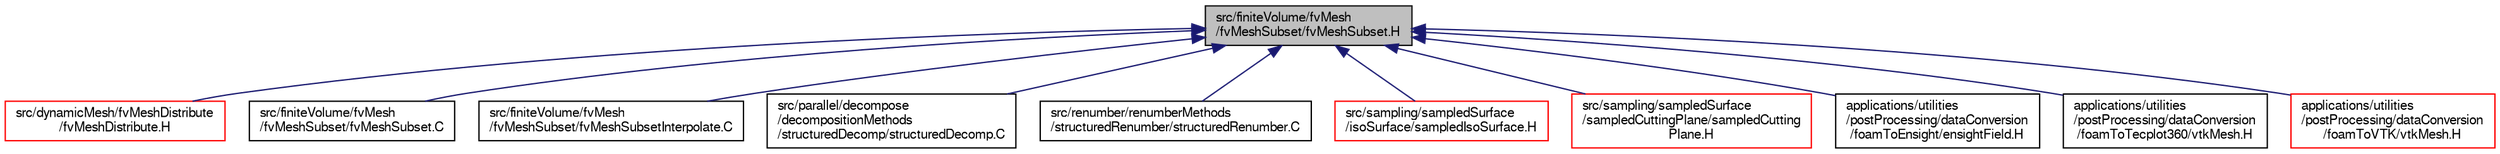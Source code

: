 digraph "src/finiteVolume/fvMesh/fvMeshSubset/fvMeshSubset.H"
{
  bgcolor="transparent";
  edge [fontname="FreeSans",fontsize="10",labelfontname="FreeSans",labelfontsize="10"];
  node [fontname="FreeSans",fontsize="10",shape=record];
  Node294 [label="src/finiteVolume/fvMesh\l/fvMeshSubset/fvMeshSubset.H",height=0.2,width=0.4,color="black", fillcolor="grey75", style="filled", fontcolor="black"];
  Node294 -> Node295 [dir="back",color="midnightblue",fontsize="10",style="solid",fontname="FreeSans"];
  Node295 [label="src/dynamicMesh/fvMeshDistribute\l/fvMeshDistribute.H",height=0.2,width=0.4,color="red",URL="$a00419.html"];
  Node294 -> Node320 [dir="back",color="midnightblue",fontsize="10",style="solid",fontname="FreeSans"];
  Node320 [label="src/finiteVolume/fvMesh\l/fvMeshSubset/fvMeshSubset.C",height=0.2,width=0.4,color="black",URL="$a03560.html",tooltip="Post-processing mesh subset tool. Given the original mesh and the list of selected cells..."];
  Node294 -> Node321 [dir="back",color="midnightblue",fontsize="10",style="solid",fontname="FreeSans"];
  Node321 [label="src/finiteVolume/fvMesh\l/fvMeshSubset/fvMeshSubsetInterpolate.C",height=0.2,width=0.4,color="black",URL="$a03566.html"];
  Node294 -> Node322 [dir="back",color="midnightblue",fontsize="10",style="solid",fontname="FreeSans"];
  Node322 [label="src/parallel/decompose\l/decompositionMethods\l/structuredDecomp/structuredDecomp.C",height=0.2,width=0.4,color="black",URL="$a13028.html"];
  Node294 -> Node323 [dir="back",color="midnightblue",fontsize="10",style="solid",fontname="FreeSans"];
  Node323 [label="src/renumber/renumberMethods\l/structuredRenumber/structuredRenumber.C",height=0.2,width=0.4,color="black",URL="$a14477.html"];
  Node294 -> Node324 [dir="back",color="midnightblue",fontsize="10",style="solid",fontname="FreeSans"];
  Node324 [label="src/sampling/sampledSurface\l/isoSurface/sampledIsoSurface.H",height=0.2,width=0.4,color="red",URL="$a14723.html"];
  Node294 -> Node327 [dir="back",color="midnightblue",fontsize="10",style="solid",fontname="FreeSans"];
  Node327 [label="src/sampling/sampledSurface\l/sampledCuttingPlane/sampledCutting\lPlane.H",height=0.2,width=0.4,color="red",URL="$a14741.html"];
  Node294 -> Node330 [dir="back",color="midnightblue",fontsize="10",style="solid",fontname="FreeSans"];
  Node330 [label="applications/utilities\l/postProcessing/dataConversion\l/foamToEnsight/ensightField.H",height=0.2,width=0.4,color="black",URL="$a18839.html"];
  Node294 -> Node331 [dir="back",color="midnightblue",fontsize="10",style="solid",fontname="FreeSans"];
  Node331 [label="applications/utilities\l/postProcessing/dataConversion\l/foamToTecplot360/vtkMesh.H",height=0.2,width=0.4,color="black",URL="$a38909.html"];
  Node294 -> Node332 [dir="back",color="midnightblue",fontsize="10",style="solid",fontname="FreeSans"];
  Node332 [label="applications/utilities\l/postProcessing/dataConversion\l/foamToVTK/vtkMesh.H",height=0.2,width=0.4,color="red",URL="$a38912.html"];
}
